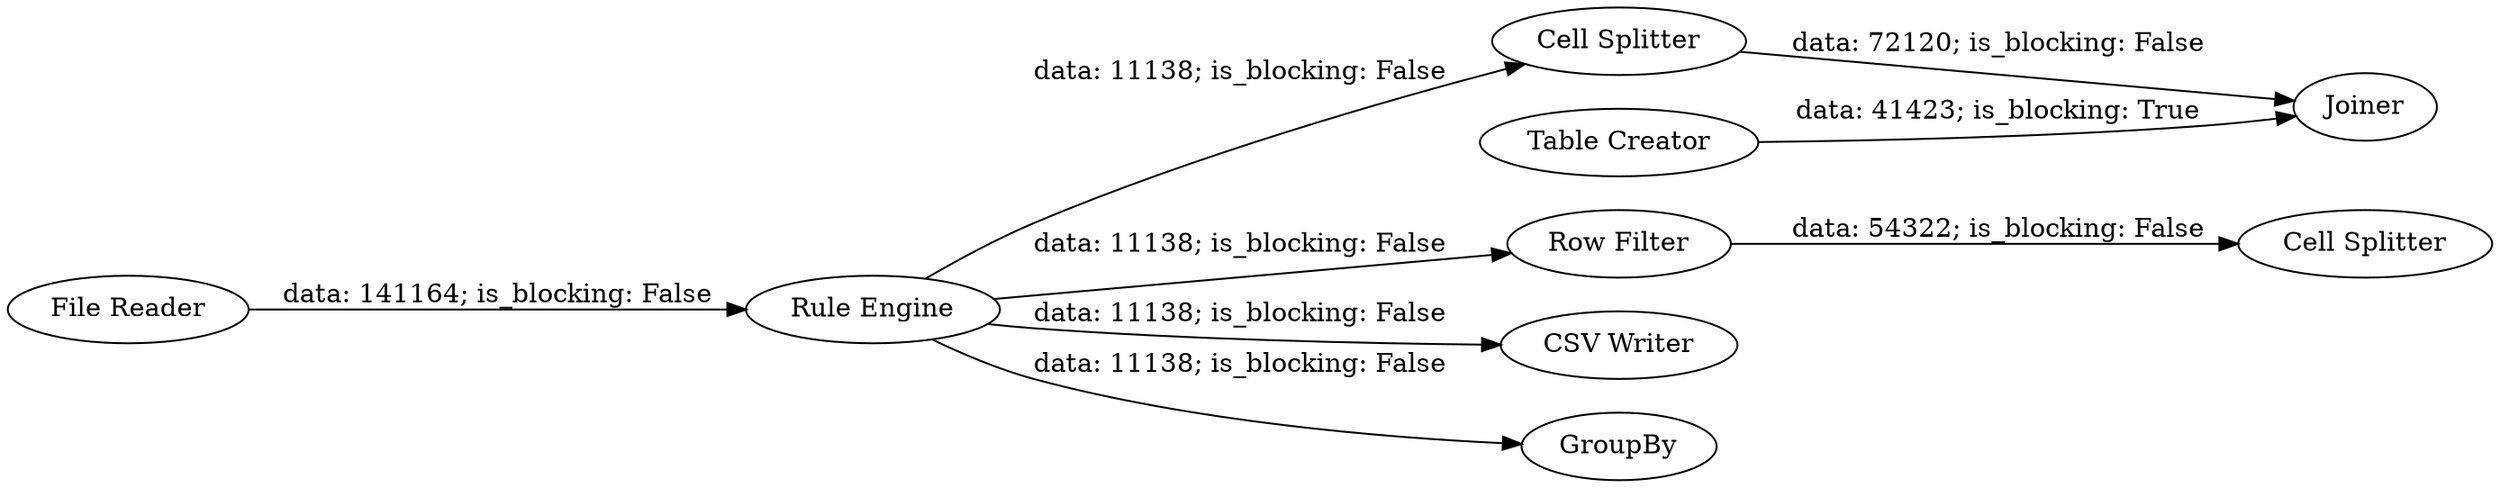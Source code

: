 digraph {
	"2419685918598874111_4" [label="Row Filter"]
	"2419685918598874111_9" [label=Joiner]
	"2419685918598874111_1" [label="File Reader"]
	"2419685918598874111_7" [label="Table Creator"]
	"2419685918598874111_8" [label="Cell Splitter"]
	"2419685918598874111_6" [label="CSV Writer"]
	"2419685918598874111_5" [label="Cell Splitter"]
	"2419685918598874111_2" [label="Rule Engine"]
	"2419685918598874111_3" [label=GroupBy]
	"2419685918598874111_2" -> "2419685918598874111_8" [label="data: 11138; is_blocking: False"]
	"2419685918598874111_4" -> "2419685918598874111_5" [label="data: 54322; is_blocking: False"]
	"2419685918598874111_2" -> "2419685918598874111_6" [label="data: 11138; is_blocking: False"]
	"2419685918598874111_7" -> "2419685918598874111_9" [label="data: 41423; is_blocking: True"]
	"2419685918598874111_2" -> "2419685918598874111_3" [label="data: 11138; is_blocking: False"]
	"2419685918598874111_8" -> "2419685918598874111_9" [label="data: 72120; is_blocking: False"]
	"2419685918598874111_1" -> "2419685918598874111_2" [label="data: 141164; is_blocking: False"]
	"2419685918598874111_2" -> "2419685918598874111_4" [label="data: 11138; is_blocking: False"]
	rankdir=LR
}
